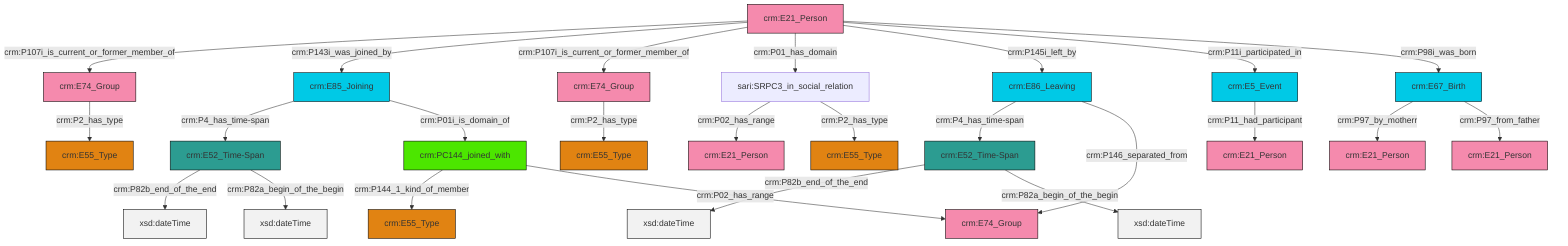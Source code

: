graph TD
classDef Literal fill:#f2f2f2,stroke:#000000;
classDef CRM_Entity fill:#FFFFFF,stroke:#000000;
classDef Temporal_Entity fill:#00C9E6, stroke:#000000;
classDef Type fill:#E18312, stroke:#000000;
classDef Time-Span fill:#2C9C91, stroke:#000000;
classDef Appellation fill:#FFEB7F, stroke:#000000;
classDef Place fill:#008836, stroke:#000000;
classDef Persistent_Item fill:#B266B2, stroke:#000000;
classDef Conceptual_Object fill:#FFD700, stroke:#000000;
classDef Physical_Thing fill:#D2B48C, stroke:#000000;
classDef Actor fill:#f58aad, stroke:#000000;
classDef PC_Classes fill:#4ce600, stroke:#000000;
classDef Multi fill:#cccccc,stroke:#000000;

0["crm:E21_Person"]:::Actor -->|crm:P107i_is_current_or_former_member_of| 1["crm:E74_Group"]:::Actor
2["crm:E67_Birth"]:::Temporal_Entity -->|crm:P97_by_motherr| 3["crm:E21_Person"]:::Actor
6["crm:E52_Time-Span"]:::Time-Span -->|crm:P82b_end_of_the_end| 7[xsd:dateTime]:::Literal
8["crm:PC144_joined_with"]:::PC_Classes -->|crm:P144_1_kind_of_member| 4["crm:E55_Type"]:::Type
15["crm:E85_Joining"]:::Temporal_Entity -->|crm:P4_has_time-span| 16["crm:E52_Time-Span"]:::Time-Span
9["sari:SRPC3_in_social_relation"]:::Default -->|crm:P02_has_range| 23["crm:E21_Person"]:::Actor
0["crm:E21_Person"]:::Actor -->|crm:P143i_was_joined_by| 15["crm:E85_Joining"]:::Temporal_Entity
16["crm:E52_Time-Span"]:::Time-Span -->|crm:P82b_end_of_the_end| 25[xsd:dateTime]:::Literal
0["crm:E21_Person"]:::Actor -->|crm:P107i_is_current_or_former_member_of| 26["crm:E74_Group"]:::Actor
6["crm:E52_Time-Span"]:::Time-Span -->|crm:P82a_begin_of_the_begin| 27[xsd:dateTime]:::Literal
0["crm:E21_Person"]:::Actor -->|crm:P01_has_domain| 9["sari:SRPC3_in_social_relation"]:::Default
29["crm:E86_Leaving"]:::Temporal_Entity -->|crm:P4_has_time-span| 6["crm:E52_Time-Span"]:::Time-Span
0["crm:E21_Person"]:::Actor -->|crm:P145i_left_by| 29["crm:E86_Leaving"]:::Temporal_Entity
1["crm:E74_Group"]:::Actor -->|crm:P2_has_type| 19["crm:E55_Type"]:::Type
9["sari:SRPC3_in_social_relation"]:::Default -->|crm:P2_has_type| 32["crm:E55_Type"]:::Type
26["crm:E74_Group"]:::Actor -->|crm:P2_has_type| 30["crm:E55_Type"]:::Type
17["crm:E5_Event"]:::Temporal_Entity -->|crm:P11_had_participant| 11["crm:E21_Person"]:::Actor
8["crm:PC144_joined_with"]:::PC_Classes -->|crm:P02_has_range| 38["crm:E74_Group"]:::Actor
29["crm:E86_Leaving"]:::Temporal_Entity -->|crm:P146_separated_from| 38["crm:E74_Group"]:::Actor
15["crm:E85_Joining"]:::Temporal_Entity -->|crm:P01i_is_domain_of| 8["crm:PC144_joined_with"]:::PC_Classes
2["crm:E67_Birth"]:::Temporal_Entity -->|crm:P97_from_father| 13["crm:E21_Person"]:::Actor
0["crm:E21_Person"]:::Actor -->|crm:P11i_participated_in| 17["crm:E5_Event"]:::Temporal_Entity
16["crm:E52_Time-Span"]:::Time-Span -->|crm:P82a_begin_of_the_begin| 45[xsd:dateTime]:::Literal
0["crm:E21_Person"]:::Actor -->|crm:P98i_was_born| 2["crm:E67_Birth"]:::Temporal_Entity